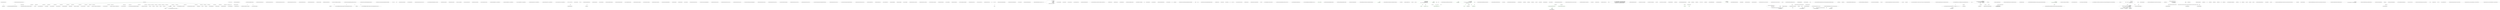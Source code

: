 digraph  {
n172 [label="Nancy.IO.RequestStream", span=""];
n0 [cluster="Nancy.IO.RequestStream.RequestStream(long, long, bool)", label="Entry Nancy.IO.RequestStream.RequestStream(long, long, bool)", span="28-28"];
n1 [cluster="Nancy.IO.RequestStream.RequestStream(long, long, bool)", label="Exit Nancy.IO.RequestStream.RequestStream(long, long, bool)", span="28-28"];
n2 [cluster="Nancy.IO.RequestStream.RequestStream(System.IO.Stream, long, bool)", label="Entry Nancy.IO.RequestStream.RequestStream(System.IO.Stream, long, bool)", span="39-39"];
n3 [cluster="Nancy.IO.RequestStream.RequestStream(System.IO.Stream, long, bool)", label="Exit Nancy.IO.RequestStream.RequestStream(System.IO.Stream, long, bool)", span="39-39"];
n4 [cluster="Nancy.IO.RequestStream.RequestStream(long, bool)", label="Entry Nancy.IO.RequestStream.RequestStream(long, bool)", span="49-49"];
n5 [cluster="Nancy.IO.RequestStream.RequestStream(long, bool)", label="Exit Nancy.IO.RequestStream.RequestStream(long, bool)", span="49-49"];
n6 [cluster="Nancy.IO.RequestStream.RequestStream(System.IO.Stream, long, long, bool)", label="Entry Nancy.IO.RequestStream.RequestStream(System.IO.Stream, long, long, bool)", span="61-61"];
n7 [cluster="Nancy.IO.RequestStream.RequestStream(System.IO.Stream, long, long, bool)", label="this.thresholdLength = thresholdLength", span="63-63"];
n8 [cluster="Nancy.IO.RequestStream.RequestStream(System.IO.Stream, long, long, bool)", label="this.disableStreamSwitching = disableStreamSwitching", span="64-64"];
n9 [cluster="Nancy.IO.RequestStream.RequestStream(System.IO.Stream, long, long, bool)", label="this.stream = stream ?? this.CreateDefaultMemoryStream(expectedLength)", span="65-65"];
n10 [cluster="Nancy.IO.RequestStream.RequestStream(System.IO.Stream, long, long, bool)", label="ThrowExceptionIfCtorParametersWereInvalid(this.stream, expectedLength, this.thresholdLength)", span="67-67"];
n11 [cluster="Nancy.IO.RequestStream.RequestStream(System.IO.Stream, long, long, bool)", label="!this.MoveStreamOutOfMemoryIfExpectedLengthExceedSwitchLength(expectedLength)", span="69-69"];
n20 [cluster="Nancy.IO.RequestStream.CreateDefaultMemoryStream(long)", label="Entry Nancy.IO.RequestStream.CreateDefaultMemoryStream(long)", span="380-380"];
n21 [cluster="Nancy.IO.RequestStream.ThrowExceptionIfCtorParametersWereInvalid(System.IO.Stream, long, long)", label="Entry Nancy.IO.RequestStream.ThrowExceptionIfCtorParametersWereInvalid(System.IO.Stream, long, long)", span="473-473"];
n12 [cluster="Nancy.IO.RequestStream.RequestStream(System.IO.Stream, long, long, bool)", label="this.MoveStreamOutOfMemoryIfContentsLengthExceedThresholdAndSwitchingIsEnabled()", span="71-71"];
n13 [cluster="Nancy.IO.RequestStream.RequestStream(System.IO.Stream, long, long, bool)", label="!this.stream.CanSeek", span="74-74"];
n22 [cluster="Nancy.IO.RequestStream.MoveStreamOutOfMemoryIfExpectedLengthExceedSwitchLength(long)", label="Entry Nancy.IO.RequestStream.MoveStreamOutOfMemoryIfExpectedLengthExceedSwitchLength(long)", span="429-429"];
n23 [cluster="Nancy.IO.RequestStream.MoveStreamOutOfMemoryIfContentsLengthExceedThresholdAndSwitchingIsEnabled()", label="Entry Nancy.IO.RequestStream.MoveStreamOutOfMemoryIfContentsLengthExceedThresholdAndSwitchingIsEnabled()", span="410-410"];
n14 [cluster="Nancy.IO.RequestStream.RequestStream(System.IO.Stream, long, long, bool)", label="var task =\r\n                    MoveToWritableStream()", span="76-77"];
n18 [cluster="Nancy.IO.RequestStream.RequestStream(System.IO.Stream, long, long, bool)", label="this.stream.Position = 0", span="87-87"];
n15 [cluster="Nancy.IO.RequestStream.RequestStream(System.IO.Stream, long, long, bool)", label="task.Wait()", span="79-79"];
n24 [cluster="Nancy.IO.RequestStream.MoveToWritableStream()", label="Entry Nancy.IO.RequestStream.MoveToWritableStream()", span="95-95"];
n16 [cluster="Nancy.IO.RequestStream.RequestStream(System.IO.Stream, long, long, bool)", label="task.IsFaulted", span="81-81"];
n17 [cluster="Nancy.IO.RequestStream.RequestStream(System.IO.Stream, long, long, bool)", label="throw new InvalidOperationException(''Unable to copy stream'', task.Exception);", span="83-83"];
n25 [cluster="System.Threading.Tasks.Task.Wait()", label="Entry System.Threading.Tasks.Task.Wait()", span="0-0"];
n19 [cluster="Nancy.IO.RequestStream.RequestStream(System.IO.Stream, long, long, bool)", label="Exit Nancy.IO.RequestStream.RequestStream(System.IO.Stream, long, long, bool)", span="61-61"];
n26 [cluster="System.InvalidOperationException.InvalidOperationException(string, System.Exception)", label="Entry System.InvalidOperationException.InvalidOperationException(string, System.Exception)", span="0-0"];
n27 [cluster="Nancy.IO.RequestStream.~RequestStream()", label="Entry Nancy.IO.RequestStream.~RequestStream()", span="90-90"];
n28 [cluster="Nancy.IO.RequestStream.~RequestStream()", label="this.Dispose(false)", span="92-92"];
n29 [cluster="Nancy.IO.RequestStream.~RequestStream()", label="Exit Nancy.IO.RequestStream.~RequestStream()", span="90-90"];
n30 [cluster="Nancy.IO.RequestStream.Dispose(bool)", label="Entry Nancy.IO.RequestStream.Dispose(bool)", span="207-207"];
n31 [cluster="Nancy.IO.RequestStream.MoveToWritableStream()", label="var sourceStream = this.stream", span="97-97"];
n32 [cluster="Nancy.IO.RequestStream.MoveToWritableStream()", label="this.stream = new MemoryStream(BufferSize)", span="98-98"];
n33 [cluster="Nancy.IO.RequestStream.MoveToWritableStream()", label="return sourceStream.CopyToAsync(this);", span="100-100"];
n35 [cluster="System.IO.MemoryStream.MemoryStream(int)", label="Entry System.IO.MemoryStream.MemoryStream(int)", span="0-0"];
n34 [cluster="Nancy.IO.RequestStream.MoveToWritableStream()", label="Exit Nancy.IO.RequestStream.MoveToWritableStream()", span="95-95"];
n36 [cluster="System.IO.Stream.CopyToAsync(System.IO.Stream)", label="Entry System.IO.Stream.CopyToAsync(System.IO.Stream)", span="0-0"];
n37 [cluster="Nancy.IO.RequestStream.BeginRead(byte[], int, int, System.AsyncCallback, object)", label="Entry Nancy.IO.RequestStream.BeginRead(byte[], int, int, System.AsyncCallback, object)", span="187-187"];
n38 [cluster="Nancy.IO.RequestStream.BeginRead(byte[], int, int, System.AsyncCallback, object)", label="return this.stream.BeginRead(buffer, offset, count, callback, state);", span="189-189"];
n39 [cluster="Nancy.IO.RequestStream.BeginRead(byte[], int, int, System.AsyncCallback, object)", label="Exit Nancy.IO.RequestStream.BeginRead(byte[], int, int, System.AsyncCallback, object)", span="187-187"];
n40 [cluster="System.IO.Stream.BeginRead(byte[], int, int, System.AsyncCallback, object)", label="Entry System.IO.Stream.BeginRead(byte[], int, int, System.AsyncCallback, object)", span="0-0"];
n41 [cluster="Nancy.IO.RequestStream.BeginWrite(byte[], int, int, System.AsyncCallback, object)", label="Entry Nancy.IO.RequestStream.BeginWrite(byte[], int, int, System.AsyncCallback, object)", span="201-201"];
n42 [cluster="Nancy.IO.RequestStream.BeginWrite(byte[], int, int, System.AsyncCallback, object)", label="return this.stream.BeginWrite(buffer, offset, count, callback, state);", span="203-203"];
n43 [cluster="Nancy.IO.RequestStream.BeginWrite(byte[], int, int, System.AsyncCallback, object)", label="Exit Nancy.IO.RequestStream.BeginWrite(byte[], int, int, System.AsyncCallback, object)", span="201-201"];
n44 [cluster="System.IO.Stream.BeginWrite(byte[], int, int, System.AsyncCallback, object)", label="Entry System.IO.Stream.BeginWrite(byte[], int, int, System.AsyncCallback, object)", span="0-0"];
n45 [cluster="Nancy.IO.RequestStream.Dispose(bool)", label="this.isSafeToDisposeStream", span="209-209"];
n51 [cluster="Nancy.IO.RequestStream.Dispose(bool)", label="base.Dispose(disposing)", span="223-223"];
n46 [cluster="Nancy.IO.RequestStream.Dispose(bool)", label="this.stream != null", span="211-211"];
n47 [cluster="Nancy.IO.RequestStream.Dispose(bool)", label="this.stream.Dispose()", span="213-213"];
n48 [cluster="Nancy.IO.RequestStream.Dispose(bool)", label="var fileStream = this.stream as FileStream", span="216-216"];
n53 [cluster="System.IO.Stream.Dispose()", label="Entry System.IO.Stream.Dispose()", span="0-0"];
n49 [cluster="Nancy.IO.RequestStream.Dispose(bool)", label="fileStream != null", span="217-217"];
n50 [cluster="Nancy.IO.RequestStream.Dispose(bool)", label="DeleteTemporaryFile(fileStream.Name)", span="219-219"];
n54 [cluster="Nancy.IO.RequestStream.DeleteTemporaryFile(string)", label="Entry Nancy.IO.RequestStream.DeleteTemporaryFile(string)", span="394-394"];
n52 [cluster="Nancy.IO.RequestStream.Dispose(bool)", label="Exit Nancy.IO.RequestStream.Dispose(bool)", span="207-207"];
n55 [cluster="System.IO.Stream.Dispose(bool)", label="Entry System.IO.Stream.Dispose(bool)", span="0-0"];
n56 [cluster="Nancy.IO.RequestStream.EndRead(System.IAsyncResult)", label="Entry Nancy.IO.RequestStream.EndRead(System.IAsyncResult)", span="233-233"];
n57 [cluster="Nancy.IO.RequestStream.EndRead(System.IAsyncResult)", label="return this.stream.EndRead(asyncResult);", span="235-235"];
n58 [cluster="Nancy.IO.RequestStream.EndRead(System.IAsyncResult)", label="Exit Nancy.IO.RequestStream.EndRead(System.IAsyncResult)", span="233-233"];
n59 [cluster="System.IO.Stream.EndRead(System.IAsyncResult)", label="Entry System.IO.Stream.EndRead(System.IAsyncResult)", span="0-0"];
n60 [cluster="Nancy.IO.RequestStream.EndWrite(System.IAsyncResult)", label="Entry Nancy.IO.RequestStream.EndWrite(System.IAsyncResult)", span="242-242"];
n61 [cluster="Nancy.IO.RequestStream.EndWrite(System.IAsyncResult)", label="this.stream.EndWrite(asyncResult)", span="244-244"];
n62 [cluster="Nancy.IO.RequestStream.EndWrite(System.IAsyncResult)", label="this.ShiftStreamToFileStreamIfNecessary()", span="246-246"];
n64 [cluster="System.IO.Stream.EndWrite(System.IAsyncResult)", label="Entry System.IO.Stream.EndWrite(System.IAsyncResult)", span="0-0"];
n63 [cluster="Nancy.IO.RequestStream.EndWrite(System.IAsyncResult)", label="Exit Nancy.IO.RequestStream.EndWrite(System.IAsyncResult)", span="242-242"];
n65 [cluster="Nancy.IO.RequestStream.ShiftStreamToFileStreamIfNecessary()", label="Entry Nancy.IO.RequestStream.ShiftStreamToFileStreamIfNecessary()", span="339-339"];
n66 [cluster="Nancy.IO.RequestStream.Flush()", label="Entry Nancy.IO.RequestStream.Flush()", span="253-253"];
n67 [cluster="Nancy.IO.RequestStream.Flush()", label="this.stream.Flush()", span="255-255"];
n68 [cluster="Nancy.IO.RequestStream.Flush()", label="Exit Nancy.IO.RequestStream.Flush()", span="253-253"];
n69 [cluster="System.IO.Stream.Flush()", label="Entry System.IO.Stream.Flush()", span="0-0"];
n70 [cluster="Nancy.IO.RequestStream.FromStream(System.IO.Stream)", label="Entry Nancy.IO.RequestStream.FromStream(System.IO.Stream)", span="258-258"];
n71 [cluster="Nancy.IO.RequestStream.FromStream(System.IO.Stream)", label="return FromStream(stream, 0, DEFAULT_SWITCHOVER_THRESHOLD, false);", span="260-260"];
n72 [cluster="Nancy.IO.RequestStream.FromStream(System.IO.Stream)", label="Exit Nancy.IO.RequestStream.FromStream(System.IO.Stream)", span="258-258"];
n73 [cluster="Nancy.IO.RequestStream.FromStream(System.IO.Stream, long, long, bool)", label="Entry Nancy.IO.RequestStream.FromStream(System.IO.Stream, long, long, bool)", span="278-278"];
n74 [cluster="Nancy.IO.RequestStream.FromStream(System.IO.Stream, long)", label="Entry Nancy.IO.RequestStream.FromStream(System.IO.Stream, long)", span="263-263"];
n75 [cluster="Nancy.IO.RequestStream.FromStream(System.IO.Stream, long)", label="return FromStream(stream, expectedLength, DEFAULT_SWITCHOVER_THRESHOLD, false);", span="265-265"];
n76 [cluster="Nancy.IO.RequestStream.FromStream(System.IO.Stream, long)", label="Exit Nancy.IO.RequestStream.FromStream(System.IO.Stream, long)", span="263-263"];
n77 [cluster="Nancy.IO.RequestStream.FromStream(System.IO.Stream, long, long)", label="Entry Nancy.IO.RequestStream.FromStream(System.IO.Stream, long, long)", span="268-268"];
n78 [cluster="Nancy.IO.RequestStream.FromStream(System.IO.Stream, long, long)", label="return FromStream(stream, expectedLength, thresholdLength, false);", span="270-270"];
n79 [cluster="Nancy.IO.RequestStream.FromStream(System.IO.Stream, long, long)", label="Exit Nancy.IO.RequestStream.FromStream(System.IO.Stream, long, long)", span="268-268"];
n80 [cluster="Nancy.IO.RequestStream.FromStream(System.IO.Stream, long, bool)", label="Entry Nancy.IO.RequestStream.FromStream(System.IO.Stream, long, bool)", span="273-273"];
n81 [cluster="Nancy.IO.RequestStream.FromStream(System.IO.Stream, long, bool)", label="return FromStream(stream, expectedLength, DEFAULT_SWITCHOVER_THRESHOLD, disableStreamSwitching);", span="275-275"];
n82 [cluster="Nancy.IO.RequestStream.FromStream(System.IO.Stream, long, bool)", label="Exit Nancy.IO.RequestStream.FromStream(System.IO.Stream, long, bool)", span="273-273"];
n83 [cluster="Nancy.IO.RequestStream.FromStream(System.IO.Stream, long, long, bool)", label="return new RequestStream(stream, expectedLength, thresholdLength, disableStreamSwitching);", span="280-280"];
n84 [cluster="Nancy.IO.RequestStream.FromStream(System.IO.Stream, long, long, bool)", label="Exit Nancy.IO.RequestStream.FromStream(System.IO.Stream, long, long, bool)", span="278-278"];
n85 [cluster="Nancy.IO.RequestStream.Read(byte[], int, int)", label="Entry Nancy.IO.RequestStream.Read(byte[], int, int)", span="290-290"];
n86 [cluster="Nancy.IO.RequestStream.Read(byte[], int, int)", label="return this.stream.Read(buffer, offset, count);", span="292-292"];
n87 [cluster="Nancy.IO.RequestStream.Read(byte[], int, int)", label="Exit Nancy.IO.RequestStream.Read(byte[], int, int)", span="290-290"];
n88 [cluster="System.IO.Stream.Read(byte[], int, int)", label="Entry System.IO.Stream.Read(byte[], int, int)", span="0-0"];
n89 [cluster="Nancy.IO.RequestStream.ReadByte()", label="Entry Nancy.IO.RequestStream.ReadByte()", span="299-299"];
n90 [cluster="Nancy.IO.RequestStream.ReadByte()", label="return this.stream.ReadByte();", span="301-301"];
n91 [cluster="Nancy.IO.RequestStream.ReadByte()", label="Exit Nancy.IO.RequestStream.ReadByte()", span="299-299"];
n92 [cluster="System.IO.Stream.ReadByte()", label="Entry System.IO.Stream.ReadByte()", span="0-0"];
n93 [cluster="Nancy.IO.RequestStream.Seek(long, System.IO.SeekOrigin)", label="Entry Nancy.IO.RequestStream.Seek(long, System.IO.SeekOrigin)", span="310-310"];
n94 [cluster="Nancy.IO.RequestStream.Seek(long, System.IO.SeekOrigin)", label="return this.stream.Seek(offset, origin);", span="312-312"];
n95 [cluster="Nancy.IO.RequestStream.Seek(long, System.IO.SeekOrigin)", label="Exit Nancy.IO.RequestStream.Seek(long, System.IO.SeekOrigin)", span="310-310"];
n96 [cluster="System.IO.Stream.Seek(long, System.IO.SeekOrigin)", label="Entry System.IO.Stream.Seek(long, System.IO.SeekOrigin)", span="0-0"];
n97 [cluster="Nancy.IO.RequestStream.SetLength(long)", label="Entry Nancy.IO.RequestStream.SetLength(long)", span="321-321"];
n98 [cluster="Nancy.IO.RequestStream.SetLength(long)", label="throw new NotSupportedException();", span="323-323"];
n99 [cluster="Nancy.IO.RequestStream.SetLength(long)", label="Exit Nancy.IO.RequestStream.SetLength(long)", span="321-321"];
n100 [cluster="System.NotSupportedException.NotSupportedException()", label="Entry System.NotSupportedException.NotSupportedException()", span="0-0"];
n101 [cluster="Nancy.IO.RequestStream.Write(byte[], int, int)", label="Entry Nancy.IO.RequestStream.Write(byte[], int, int)", span="332-332"];
n102 [cluster="Nancy.IO.RequestStream.Write(byte[], int, int)", label="this.stream.Write(buffer, offset, count)", span="334-334"];
n103 [cluster="Nancy.IO.RequestStream.Write(byte[], int, int)", label="this.ShiftStreamToFileStreamIfNecessary()", span="336-336"];
n105 [cluster="System.IO.Stream.Write(byte[], int, int)", label="Entry System.IO.Stream.Write(byte[], int, int)", span="0-0"];
n104 [cluster="Nancy.IO.RequestStream.Write(byte[], int, int)", label="Exit Nancy.IO.RequestStream.Write(byte[], int, int)", span="332-332"];
n106 [cluster="Nancy.IO.RequestStream.ShiftStreamToFileStreamIfNecessary()", label="this.disableStreamSwitching", span="341-341"];
n107 [cluster="Nancy.IO.RequestStream.ShiftStreamToFileStreamIfNecessary()", label="return;", span="343-343"];
n108 [cluster="Nancy.IO.RequestStream.ShiftStreamToFileStreamIfNecessary()", label="this.stream.Length >= this.thresholdLength", span="346-346"];
n109 [cluster="Nancy.IO.RequestStream.ShiftStreamToFileStreamIfNecessary()", label="var old = this.stream", span="351-351"];
n112 [cluster="Nancy.IO.RequestStream.ShiftStreamToFileStreamIfNecessary()", label="Exit Nancy.IO.RequestStream.ShiftStreamToFileStreamIfNecessary()", span="339-339"];
n110 [cluster="Nancy.IO.RequestStream.ShiftStreamToFileStreamIfNecessary()", label="this.MoveStreamContentsToFileStream()", span="352-352"];
n111 [cluster="Nancy.IO.RequestStream.ShiftStreamToFileStreamIfNecessary()", label="old.Close()", span="356-356"];
n113 [cluster="Nancy.IO.RequestStream.MoveStreamContentsToFileStream()", label="Entry Nancy.IO.RequestStream.MoveStreamContentsToFileStream()", span="439-439"];
n114 [cluster="System.IO.Stream.Close()", label="Entry System.IO.Stream.Close()", span="0-0"];
n115 [cluster="Nancy.IO.RequestStream.CreateTemporaryFileStream()", label="Entry Nancy.IO.RequestStream.CreateTemporaryFileStream()", span="361-361"];
n116 [cluster="Nancy.IO.RequestStream.CreateTemporaryFileStream()", label="var filePath = Path.Combine(Path.GetTempPath(), Guid.NewGuid().ToString(''N'') + ''.tmp'')", span="369-369"];
n117 [cluster="Nancy.IO.RequestStream.CreateTemporaryFileStream()", label="return new FileStream(\r\n                filePath,\r\n                FileMode.Create,\r\n                FileAccess.ReadWrite,\r\n                FileShare.None,\r\n                8192,\r\n                StaticConfiguration.AllowFileStreamUploadAsync);", span="371-377"];
n119 [cluster="System.IO.Path.GetTempPath()", label="Entry System.IO.Path.GetTempPath()", span="0-0"];
n120 [cluster="System.Guid.NewGuid()", label="Entry System.Guid.NewGuid()", span="0-0"];
n121 [cluster="System.Guid.ToString(string)", label="Entry System.Guid.ToString(string)", span="0-0"];
n122 [cluster="System.IO.Path.Combine(string, string)", label="Entry System.IO.Path.Combine(string, string)", span="0-0"];
n118 [cluster="Nancy.IO.RequestStream.CreateTemporaryFileStream()", label="Exit Nancy.IO.RequestStream.CreateTemporaryFileStream()", span="361-361"];
n123 [cluster="System.IO.FileStream.FileStream(string, System.IO.FileMode, System.IO.FileAccess, System.IO.FileShare, int, bool)", label="Entry System.IO.FileStream.FileStream(string, System.IO.FileMode, System.IO.FileAccess, System.IO.FileShare, int, bool)", span="0-0"];
n124 [cluster="Nancy.IO.RequestStream.CreateDefaultMemoryStream(long)", label="this.isSafeToDisposeStream = true", span="382-382"];
n125 [cluster="Nancy.IO.RequestStream.CreateDefaultMemoryStream(long)", label="this.disableStreamSwitching || expectedLength < this.thresholdLength", span="384-384"];
n126 [cluster="Nancy.IO.RequestStream.CreateDefaultMemoryStream(long)", label="return new MemoryStream((int)expectedLength);", span="386-386"];
n127 [cluster="Nancy.IO.RequestStream.CreateDefaultMemoryStream(long)", label="this.disableStreamSwitching = true", span="389-389"];
n128 [cluster="Nancy.IO.RequestStream.CreateDefaultMemoryStream(long)", label="return CreateTemporaryFileStream();", span="391-391"];
n129 [cluster="Nancy.IO.RequestStream.CreateDefaultMemoryStream(long)", label="Exit Nancy.IO.RequestStream.CreateDefaultMemoryStream(long)", span="380-380"];
n130 [cluster="Nancy.IO.RequestStream.DeleteTemporaryFile(string)", label="string.IsNullOrEmpty(fileName) || !File.Exists(fileName)", span="396-396"];
n132 [cluster="Nancy.IO.RequestStream.DeleteTemporaryFile(string)", label="File.Delete(fileName)", span="403-403"];
n131 [cluster="Nancy.IO.RequestStream.DeleteTemporaryFile(string)", label="return;", span="398-398"];
n134 [cluster="string.IsNullOrEmpty(string)", label="Entry string.IsNullOrEmpty(string)", span="0-0"];
n135 [cluster="System.IO.File.Exists(string)", label="Entry System.IO.File.Exists(string)", span="0-0"];
n133 [cluster="Nancy.IO.RequestStream.DeleteTemporaryFile(string)", label="Exit Nancy.IO.RequestStream.DeleteTemporaryFile(string)", span="394-394"];
n136 [cluster="System.IO.File.Delete(string)", label="Entry System.IO.File.Delete(string)", span="0-0"];
n137 [cluster="Nancy.IO.RequestStream.MoveStreamOutOfMemoryIfContentsLengthExceedThresholdAndSwitchingIsEnabled()", label="!this.stream.CanSeek", span="412-412"];
n138 [cluster="Nancy.IO.RequestStream.MoveStreamOutOfMemoryIfContentsLengthExceedThresholdAndSwitchingIsEnabled()", label="return;", span="414-414"];
n139 [cluster="Nancy.IO.RequestStream.MoveStreamOutOfMemoryIfContentsLengthExceedThresholdAndSwitchingIsEnabled()", label="(this.stream.Length > this.thresholdLength) && !this.disableStreamSwitching", span="419-419"];
n140 [cluster="Nancy.IO.RequestStream.MoveStreamOutOfMemoryIfContentsLengthExceedThresholdAndSwitchingIsEnabled()", label="this.MoveStreamContentsToFileStream()", span="421-421"];
n141 [cluster="Nancy.IO.RequestStream.MoveStreamOutOfMemoryIfContentsLengthExceedThresholdAndSwitchingIsEnabled()", label=NotSupportedException, span="424-424"];
n142 [cluster="Nancy.IO.RequestStream.MoveStreamOutOfMemoryIfContentsLengthExceedThresholdAndSwitchingIsEnabled()", label="Exit Nancy.IO.RequestStream.MoveStreamOutOfMemoryIfContentsLengthExceedThresholdAndSwitchingIsEnabled()", span="410-410"];
n143 [cluster="Nancy.IO.RequestStream.MoveStreamOutOfMemoryIfExpectedLengthExceedSwitchLength(long)", label="(expectedLength >= this.thresholdLength) && !this.disableStreamSwitching", span="431-431"];
n144 [cluster="Nancy.IO.RequestStream.MoveStreamOutOfMemoryIfExpectedLengthExceedSwitchLength(long)", label="this.MoveStreamContentsToFileStream()", span="433-433"];
n146 [cluster="Nancy.IO.RequestStream.MoveStreamOutOfMemoryIfExpectedLengthExceedSwitchLength(long)", label="return false;", span="436-436"];
n145 [cluster="Nancy.IO.RequestStream.MoveStreamOutOfMemoryIfExpectedLengthExceedSwitchLength(long)", label="return true;", span="434-434"];
n147 [cluster="Nancy.IO.RequestStream.MoveStreamOutOfMemoryIfExpectedLengthExceedSwitchLength(long)", label="Exit Nancy.IO.RequestStream.MoveStreamOutOfMemoryIfExpectedLengthExceedSwitchLength(long)", span="429-429"];
n148 [cluster="Nancy.IO.RequestStream.MoveStreamContentsToFileStream()", label="var targetStream = CreateTemporaryFileStream()", span="441-441"];
n149 [cluster="Nancy.IO.RequestStream.MoveStreamContentsToFileStream()", label="this.isSafeToDisposeStream = true", span="442-442"];
n152 [cluster="Nancy.IO.RequestStream.MoveStreamContentsToFileStream()", label="this.stream = targetStream", span="451-451"];
n156 [cluster="Nancy.IO.RequestStream.MoveStreamContentsToFileStream()", label="this.stream.CopyTo(targetStream, 8196)", span="462-462"];
n159 [cluster="Nancy.IO.RequestStream.MoveStreamContentsToFileStream()", label="this.stream = targetStream", span="468-468"];
n150 [cluster="Nancy.IO.RequestStream.MoveStreamContentsToFileStream()", label="this.stream.CanSeek && this.stream.Length == 0", span="444-444"];
n151 [cluster="Nancy.IO.RequestStream.MoveStreamContentsToFileStream()", label="this.stream.Close()", span="449-449"];
n154 [cluster="Nancy.IO.RequestStream.MoveStreamContentsToFileStream()", label="this.stream.CanSeek", span="458-458"];
n153 [cluster="Nancy.IO.RequestStream.MoveStreamContentsToFileStream()", label="return;", span="452-452"];
n155 [cluster="Nancy.IO.RequestStream.MoveStreamContentsToFileStream()", label="this.stream.Position = 0", span="460-460"];
n157 [cluster="Nancy.IO.RequestStream.MoveStreamContentsToFileStream()", label="this.stream.CanSeek", span="463-463"];
n162 [cluster="System.IO.Stream.CopyTo(System.IO.Stream, int)", label="Entry System.IO.Stream.CopyTo(System.IO.Stream, int)", span="0-0"];
n158 [cluster="Nancy.IO.RequestStream.MoveStreamContentsToFileStream()", label="this.stream.Flush()", span="465-465"];
n160 [cluster="Nancy.IO.RequestStream.MoveStreamContentsToFileStream()", label="this.disableStreamSwitching = true", span="470-470"];
n161 [cluster="Nancy.IO.RequestStream.MoveStreamContentsToFileStream()", label="Exit Nancy.IO.RequestStream.MoveStreamContentsToFileStream()", span="439-439"];
n163 [cluster="Nancy.IO.RequestStream.ThrowExceptionIfCtorParametersWereInvalid(System.IO.Stream, long, long)", label="!stream.CanRead", span="475-475"];
n165 [cluster="Nancy.IO.RequestStream.ThrowExceptionIfCtorParametersWereInvalid(System.IO.Stream, long, long)", label="expectedLength < 0", span="480-480"];
n166 [cluster="Nancy.IO.RequestStream.ThrowExceptionIfCtorParametersWereInvalid(System.IO.Stream, long, long)", label="throw new ArgumentOutOfRangeException(''expectedLength'', expectedLength, ''The value of the expectedLength parameter cannot be less than zero.'');", span="482-482"];
n167 [cluster="Nancy.IO.RequestStream.ThrowExceptionIfCtorParametersWereInvalid(System.IO.Stream, long, long)", label="thresholdLength < 0", span="485-485"];
n168 [cluster="Nancy.IO.RequestStream.ThrowExceptionIfCtorParametersWereInvalid(System.IO.Stream, long, long)", label="throw new ArgumentOutOfRangeException(''thresholdLength'', thresholdLength, ''The value of the threshHoldLength parameter cannot be less than zero.'');", span="487-487"];
n164 [cluster="Nancy.IO.RequestStream.ThrowExceptionIfCtorParametersWereInvalid(System.IO.Stream, long, long)", label="throw new InvalidOperationException(''The stream must support reading.'');", span="477-477"];
n169 [cluster="Nancy.IO.RequestStream.ThrowExceptionIfCtorParametersWereInvalid(System.IO.Stream, long, long)", label="Exit Nancy.IO.RequestStream.ThrowExceptionIfCtorParametersWereInvalid(System.IO.Stream, long, long)", span="473-473"];
n170 [cluster="System.InvalidOperationException.InvalidOperationException(string)", label="Entry System.InvalidOperationException.InvalidOperationException(string)", span="0-0"];
n171 [cluster="System.ArgumentOutOfRangeException.ArgumentOutOfRangeException(string, object, string)", label="Entry System.ArgumentOutOfRangeException.ArgumentOutOfRangeException(string, object, string)", span="0-0"];
d1 [cluster="Nancy.Validation.FluentValidation.EqualAdapter.CanHandle(IPropertyValidator)", color=green, community=0, label="return validator is EqualValidator;", prediction=0, span="19-19"];
d0 [cluster="Nancy.Validation.FluentValidation.EqualAdapter.CanHandle(IPropertyValidator)", label="Entry Nancy.Validation.FluentValidation.EqualAdapter.CanHandle(IPropertyValidator)", span="17-17"];
d2 [cluster="Nancy.Validation.FluentValidation.EqualAdapter.CanHandle(IPropertyValidator)", label="Exit Nancy.Validation.FluentValidation.EqualAdapter.CanHandle(IPropertyValidator)", span="17-17"];
m0_4 [cluster="Nancy.Routing.Route.Invoke(Nancy.DynamicDictionary)", file="DefaultRouteInvoker.cs", label="Entry Nancy.Routing.Route.Invoke(Nancy.DynamicDictionary)", span="54-54"];
m0_0 [cluster="Nancy.Routing.DefaultRouteInvoker.Invoke(Nancy.Routing.Route, Nancy.DynamicDictionary, Nancy.NancyContext)", file="DefaultRouteInvoker.cs", label="Entry Nancy.Routing.DefaultRouteInvoker.Invoke(Nancy.Routing.Route, Nancy.DynamicDictionary, Nancy.NancyContext)", span="14-14"];
m0_1 [cluster="Nancy.Routing.DefaultRouteInvoker.Invoke(Nancy.Routing.Route, Nancy.DynamicDictionary, Nancy.NancyContext)", color=green, community=0, file="DefaultRouteInvoker.cs", label="var result =\r\n                route.Invoke(parameters)", prediction=1, span="16-17"];
m0_3 [cluster="Nancy.Routing.DefaultRouteInvoker.Invoke(Nancy.Routing.Route, Nancy.DynamicDictionary, Nancy.NancyContext)", file="DefaultRouteInvoker.cs", label="Exit Nancy.Routing.DefaultRouteInvoker.Invoke(Nancy.Routing.Route, Nancy.DynamicDictionary, Nancy.NancyContext)", span="14-14"];
m0_26 [cluster="Unk.CanSerialize", file="DefaultRouteInvoker.cs", label="Entry Unk.CanSerialize", span=""];
m0_22 [cluster="Nancy.Response.WithHeader(string, string)", file="DefaultRouteInvoker.cs", label="Entry Nancy.Response.WithHeader(string, string)", span="46-46"];
m0_19 [cluster="Unk.Create", file="DefaultRouteInvoker.cs", label="Entry Unk.Create", span=""];
m0_21 [cluster="Unk.Count", file="DefaultRouteInvoker.cs", label="Entry Unk.Count", span=""];
m0_7 [cluster="Nancy.Routing.DefaultRouteInvoker.GetNegotiatedResponse(dynamic, Nancy.NancyContext)", file="DefaultRouteInvoker.cs", label="Entry Nancy.Routing.DefaultRouteInvoker.GetNegotiatedResponse(dynamic, Nancy.NancyContext)", span="30-30"];
m0_10 [cluster="Nancy.Routing.DefaultRouteInvoker.GetNegotiatedResponse(dynamic, Nancy.NancyContext)", color=green, community=0, file="DefaultRouteInvoker.cs", label="var headers =\r\n                context.Request.Headers", prediction=2, span="32-33"];
m0_11 [cluster="Nancy.Routing.DefaultRouteInvoker.GetNegotiatedResponse(dynamic, Nancy.NancyContext)", color=green, community=0, file="DefaultRouteInvoker.cs", label="var valid =\r\n                from accept in headers.Accept\r\n                let s = this.serializers.FirstOrDefault(s => s.CanSerialize(accept.Item1))\r\n                where s != null\r\n                select Tuple.Create(accept.Item1, s)", prediction=3, span="35-39"];
m0_13 [cluster="Nancy.Routing.DefaultRouteInvoker.GetNegotiatedResponse(dynamic, Nancy.NancyContext)", color=green, community=0, file="DefaultRouteInvoker.cs", label="var response = new Response {\r\n                ContentType = serializer.Item1,\r\n                StatusCode = HttpStatusCode.OK,\r\n                Contents = s => serializer.Item2.Serialize(serializer.Item1, result, s)\r\n            }", prediction=4, span="44-48"];
m0_12 [cluster="Nancy.Routing.DefaultRouteInvoker.GetNegotiatedResponse(dynamic, Nancy.NancyContext)", color=green, community=0, file="DefaultRouteInvoker.cs", label="var serializer =\r\n                valid.FirstOrDefault()", prediction=4, span="41-42"];
m0_14 [cluster="Nancy.Routing.DefaultRouteInvoker.GetNegotiatedResponse(dynamic, Nancy.NancyContext)", color=green, community=0, file="DefaultRouteInvoker.cs", label="valid.Count() > 0", prediction=3, span="50-50"];
m0_15 [cluster="Nancy.Routing.DefaultRouteInvoker.GetNegotiatedResponse(dynamic, Nancy.NancyContext)", color=green, community=0, file="DefaultRouteInvoker.cs", label="response.WithHeader(''Vary'', ''Accept'')", prediction=4, span="52-52"];
m0_16 [cluster="Nancy.Routing.DefaultRouteInvoker.GetNegotiatedResponse(dynamic, Nancy.NancyContext)", color=green, community=0, file="DefaultRouteInvoker.cs", label="return response;", prediction=4, span="55-55"];
m0_17 [cluster="Nancy.Routing.DefaultRouteInvoker.GetNegotiatedResponse(dynamic, Nancy.NancyContext)", file="DefaultRouteInvoker.cs", label="Exit Nancy.Routing.DefaultRouteInvoker.GetNegotiatedResponse(dynamic, Nancy.NancyContext)", span="30-30"];
m0_6 [cluster="Nancy.Routing.DefaultRouteInvoker.CastResultToResponse(dynamic)", file="DefaultRouteInvoker.cs", label="Entry Nancy.Routing.DefaultRouteInvoker.CastResultToResponse(dynamic)", span="25-25"];
m0_8 [cluster="Nancy.Routing.DefaultRouteInvoker.CastResultToResponse(dynamic)", file="DefaultRouteInvoker.cs", label="return result as Response;", span="27-27"];
m0_9 [cluster="Nancy.Routing.DefaultRouteInvoker.CastResultToResponse(dynamic)", file="DefaultRouteInvoker.cs", label="Exit Nancy.Routing.DefaultRouteInvoker.CastResultToResponse(dynamic)", span="25-25"];
m0_20 [cluster="Nancy.Response.Response()", file="DefaultRouteInvoker.cs", label="Entry Nancy.Response.Response()", span="20-20"];
m0_23 [cluster="lambda expression", file="DefaultRouteInvoker.cs", label="Entry lambda expression", span="37-37"];
m0_28 [cluster="lambda expression", color=green, community=0, file="DefaultRouteInvoker.cs", label="serializer.Item2.Serialize(serializer.Item1, result, s)", prediction=4, span="47-47"];
m0_27 [cluster="lambda expression", file="DefaultRouteInvoker.cs", label="Entry lambda expression", span="47-47"];
m0_29 [cluster="lambda expression", file="DefaultRouteInvoker.cs", label="Exit lambda expression", span="47-47"];
m0_24 [cluster="lambda expression", color=green, community=0, file="DefaultRouteInvoker.cs", label="s.CanSerialize(accept.Item1)", prediction=3, span="37-37"];
m0_25 [cluster="lambda expression", file="DefaultRouteInvoker.cs", label="Exit lambda expression", span="37-37"];
m0_30 [cluster="Unk.Serialize", file="DefaultRouteInvoker.cs", label="Entry Unk.Serialize", span=""];
m0_18 [cluster="Unk.FirstOrDefault", file="DefaultRouteInvoker.cs", label="Entry Unk.FirstOrDefault", span=""];
m0_33 [file="DefaultRouteInvoker.cs", label=dynamic, span=""];
m0_34 [file="DefaultRouteInvoker.cs", label=serializer, span=""];
m0_31 [file="DefaultRouteInvoker.cs", label="Nancy.Routing.DefaultRouteInvoker", span=""];
m0_32 [file="DefaultRouteInvoker.cs", label=accept, span=""];
m2_16 [cluster="string.Split(params char[])", file="DefaultXmlSerializer.cs", label="Entry string.Split(params char[])", span="0-0"];
m2_6 [cluster="Nancy.Responses.DefaultXmlSerializer.Serialize<TModel>(string, TModel, System.IO.Stream)", file="DefaultXmlSerializer.cs", label="serializer.Serialize(outputStream, model)", span="28-28"];
m2_7 [cluster="Nancy.Responses.DefaultXmlSerializer.Serialize<TModel>(string, TModel, System.IO.Stream)", file="DefaultXmlSerializer.cs", label="Exit Nancy.Responses.DefaultXmlSerializer.Serialize<TModel>(string, TModel, System.IO.Stream)", span="25-25"];
m2_4 [cluster="Nancy.Validation.ModuleExtensions.Validate<T>(Nancy.INancyModule, T)", color=green, community=0, file="DefaultXmlSerializer.cs", label="return result;", prediction=11, span="25-25"];
m2_5 [cluster="Nancy.Validation.ModuleExtensions.Validate<T>(Nancy.INancyModule, T)", file="DefaultXmlSerializer.cs", label="Exit Nancy.Validation.ModuleExtensions.Validate<T>(Nancy.INancyModule, T)", span="14-14"];
m2_0 [cluster="Nancy.Responses.DefaultXmlSerializer.CanSerialize(string)", file="DefaultXmlSerializer.cs", label="Entry Nancy.Responses.DefaultXmlSerializer.CanSerialize(string)", span="13-13"];
m2_2 [cluster="Nancy.Responses.DefaultXmlSerializer.CanSerialize(string)", color=green, community=0, file="DefaultXmlSerializer.cs", label="Exit Nancy.Responses.DefaultXmlSerializer.CanSerialize(string)", prediction=11, span="13-13"];
m2_3 [cluster="Nancy.Responses.DefaultXmlSerializer.IsXmlType(string)", color=green, community=0, file="DefaultXmlSerializer.cs", label="Entry Nancy.Responses.DefaultXmlSerializer.IsXmlType(string)", prediction=11, span="31-31"];
m2_8 [cluster="XmlSerializer.cstr", file="DefaultXmlSerializer.cs", label="Entry XmlSerializer.cstr", span=""];
m2_10 [cluster="Nancy.Responses.DefaultXmlSerializer.IsXmlType(string)", file="DefaultXmlSerializer.cs", label="string.IsNullOrEmpty(contentType)", span="33-33"];
m2_12 [cluster="Nancy.Responses.DefaultXmlSerializer.IsXmlType(string)", file="DefaultXmlSerializer.cs", label="var contentMimeType = contentType.Split(';')[0]", span="38-38"];
m2_11 [cluster="Nancy.Responses.DefaultXmlSerializer.IsXmlType(string)", file="DefaultXmlSerializer.cs", label="return false;", span="35-35"];
m2_13 [cluster="Nancy.Responses.DefaultXmlSerializer.IsXmlType(string)", file="DefaultXmlSerializer.cs", label="return contentMimeType.Equals(''application/xml'', StringComparison.InvariantCultureIgnoreCase) ||\r\n                   contentMimeType.Equals(''text/xml'', StringComparison.InvariantCultureIgnoreCase) ||\r\n                  (contentMimeType.StartsWith(''application/vnd'', StringComparison.InvariantCultureIgnoreCase) &&\r\n                   contentMimeType.EndsWith(''+xml'', StringComparison.InvariantCultureIgnoreCase));", span="40-43"];
m2_14 [cluster="Nancy.Responses.DefaultXmlSerializer.IsXmlType(string)", file="DefaultXmlSerializer.cs", label="Exit Nancy.Responses.DefaultXmlSerializer.IsXmlType(string)", span="31-31"];
m2_19 [cluster="string.EndsWith(string, System.StringComparison)", file="DefaultXmlSerializer.cs", label="Entry string.EndsWith(string, System.StringComparison)", span="0-0"];
m2_17 [cluster="string.Equals(string, System.StringComparison)", file="DefaultXmlSerializer.cs", label="Entry string.Equals(string, System.StringComparison)", span="0-0"];
m2_9 [cluster="Unk.Serialize", file="DefaultXmlSerializer.cs", label="Entry Unk.Serialize", span=""];
m2_18 [cluster="string.StartsWith(string, System.StringComparison)", file="DefaultXmlSerializer.cs", label="Entry string.StartsWith(string, System.StringComparison)", span="0-0"];
m2_20 [file="DefaultXmlSerializer.cs", label="Nancy.Responses.DefaultXmlSerializer", span=""];
m3_8 [cluster="lambda expression", file="FakeRoute.cs", label="Entry lambda expression", span="17-20"];
m3_10 [cluster="lambda expression", color=green, community=0, file="FakeRoute.cs", label="return response;", prediction=14, span="19-19"];
m3_5 [cluster="lambda expression", file="FakeRoute.cs", label="Entry lambda expression", span="15-15"];
m3_6 [cluster="lambda expression", color=green, community=0, file="FakeRoute.cs", label=response, prediction=14, span="15-15"];
m3_7 [cluster="lambda expression", file="FakeRoute.cs", label="Exit lambda expression", span="15-15"];
m3_9 [cluster="lambda expression", file="FakeRoute.cs", label="this.ActionWasInvoked = true", span="18-18"];
m3_11 [cluster="lambda expression", file="FakeRoute.cs", label="Exit lambda expression", span="17-20"];
m3_0 [cluster="Nancy.Tests.Fakes.FakeRoute.FakeRoute()", file="FakeRoute.cs", label="Entry Nancy.Tests.Fakes.FakeRoute.FakeRoute()", span="8-8"];
m3_1 [cluster="Nancy.Tests.Fakes.FakeRoute.FakeRoute()", file="FakeRoute.cs", label="Exit Nancy.Tests.Fakes.FakeRoute.FakeRoute()", span="8-8"];
m3_2 [cluster="Nancy.Tests.Fakes.FakeRoute.FakeRoute(Nancy.Response)", file="FakeRoute.cs", label="Entry Nancy.Tests.Fakes.FakeRoute.FakeRoute(Nancy.Response)", span="14-14"];
m3_3 [cluster="Nancy.Tests.Fakes.FakeRoute.FakeRoute(Nancy.Response)", color=green, community=0, file="FakeRoute.cs", label="this.Action = x => {\r\n                this.ActionWasInvoked = true;\r\n                return response;\r\n            }", prediction=16, span="17-20"];
m3_4 [cluster="Nancy.Tests.Fakes.FakeRoute.FakeRoute(Nancy.Response)", file="FakeRoute.cs", label="Exit Nancy.Tests.Fakes.FakeRoute.FakeRoute(Nancy.Response)", span="14-14"];
m3_12 [file="FakeRoute.cs", label="Nancy.Tests.Fakes.FakeRoute", span=""];
m3_13 [file="FakeRoute.cs", label="Nancy.Response", span=""];
m4_0 [cluster="Nancy.ISerializer.CanSerialize(string)", file="ISerializer.cs", label="Entry Nancy.ISerializer.CanSerialize(string)", span="11-11"];
m4_1 [cluster="Nancy.ISerializer.CanSerialize(string)", file="ISerializer.cs", label="Exit Nancy.ISerializer.CanSerialize(string)", span="11-11"];
m4_2 [cluster="Nancy.ISerializer.Serialize<TModel>(string, TModel, System.IO.Stream)", file="ISerializer.cs", label="Entry Nancy.ISerializer.Serialize<TModel>(string, TModel, System.IO.Stream)", span="20-20"];
m4_3 [cluster="Nancy.ISerializer.Serialize<TModel>(string, TModel, System.IO.Stream)", file="ISerializer.cs", label="Exit Nancy.ISerializer.Serialize<TModel>(string, TModel, System.IO.Stream)", span="20-20"];
m5_58 [cluster="Unk.Any", file="MainModule.cs", label="Entry Unk.Any", span=""];
m5_23 [cluster="Nancy.Testing.Tests.ConfigurableBootstrapperFixture.Should_use_instance_override_when_it_has_been_configured()", file="MainModule.cs", label="var bootstrapper = new ConfigurableBootstrapper(with =>\r\n            {\r\n                with.NancyEngine(fakeEngine);\r\n            })", span="53-56"];
m5_13 [cluster="Nancy.Testing.Tests.ConfigurableBootstrapperFixture.Should_use_type_override_when_it_has_been_configured()", file="MainModule.cs", label="var engine = bootstrapper.GetEngine()", span="41-41"];
m5_28 [cluster="Unk.>", file="MainModule.cs", label="Entry Unk.>", span=""];
m5_14 [cluster="Nancy.Testing.Tests.ConfigurableBootstrapperFixture.Should_use_type_override_when_it_has_been_configured()", file="MainModule.cs", label="engine.ShouldBeOfType<FakeNancyEngine>()", span="44-44"];
m5_15 [cluster="Nancy.Testing.Tests.ConfigurableBootstrapperFixture.Should_use_type_override_when_it_has_been_configured()", file="MainModule.cs", label="Exit Nancy.Testing.Tests.ConfigurableBootstrapperFixture.Should_use_type_override_when_it_has_been_configured()", span="30-30"];
m5_18 [cluster="lambda expression", file="MainModule.cs", label="with.NancyEngine<FakeNancyEngine>()", span="35-35"];
m5_16 [cluster="Nancy.Testing.ConfigurableBootstrapper.ConfigurableBootstrapper(System.Action<Nancy.Testing.ConfigurableBootstrapper.ConfigurableBoostrapperConfigurator>)", file="MainModule.cs", label="Entry Nancy.Testing.ConfigurableBootstrapper.ConfigurableBootstrapper(System.Action<Nancy.Testing.ConfigurableBootstrapper.ConfigurableBoostrapperConfigurator>)", span="38-38"];
m5_17 [cluster="lambda expression", file="MainModule.cs", label="Entry lambda expression", span="33-36"];
m5_19 [cluster="lambda expression", file="MainModule.cs", label="Exit lambda expression", span="33-36"];
m5_10 [cluster="Nancy.Validation.DefaultValidatorLocator.GetValidatorForType(System.Type)", file="MainModule.cs", label="Exit Nancy.Validation.DefaultValidatorLocator.GetValidatorForType(System.Type)", span="32-32"];
m5_12 [cluster="Nancy.Validation.ModelValidationException.ModelValidationException(string)", file="MainModule.cs", label="Entry Nancy.Validation.ModelValidationException.ModelValidationException(string)", span="21-21"];
m5_11 [cluster="System.Collections.Generic.IEnumerable<TSource>.Any<TSource>()", file="MainModule.cs", label="Entry System.Collections.Generic.IEnumerable<TSource>.Any<TSource>()", span="0-0"];
m5_52 [cluster="System.Type.GetMethods(System.Reflection.BindingFlags)", file="MainModule.cs", label="Entry System.Type.GetMethods(System.Reflection.BindingFlags)", span="0-0"];
m5_56 [cluster="Unk.Where", file="MainModule.cs", label="Entry Unk.Where", span=""];
m5_21 [cluster="Nancy.Testing.Tests.ConfigurableBootstrapperFixture.Should_use_instance_override_when_it_has_been_configured()", file="MainModule.cs", label="Entry Nancy.Testing.Tests.ConfigurableBootstrapperFixture.Should_use_instance_override_when_it_has_been_configured()", span="48-48"];
m5_57 [cluster="Unk.ToArray", file="MainModule.cs", label="Entry Unk.ToArray", span=""];
m5_22 [cluster="Nancy.Testing.Tests.ConfigurableBootstrapperFixture.Should_use_instance_override_when_it_has_been_configured()", file="MainModule.cs", label="var fakeEngine = A.Fake<INancyEngine>()", span="51-51"];
m5_6 [cluster="Nancy.Validation.DefaultValidatorLocator.GetValidatorForType(System.Type)", file="MainModule.cs", label="Entry Nancy.Validation.DefaultValidatorLocator.GetValidatorForType(System.Type)", span="32-32"];
m5_60 [cluster="Unk.Aggregate", file="MainModule.cs", label="Entry Unk.Aggregate", span=""];
m5_9 [cluster="Nancy.Validation.DefaultValidatorLocator.GetValidatorForType(System.Type)", file="MainModule.cs", label="return cachedValidators.GetOrAdd(type, CreateValidator);", span="39-39"];
m5_76 [cluster="System.Collections.Generic.IEnumerable<TSource>.SelectMany<TSource, TResult>(System.Func<TSource, System.Collections.Generic.IEnumerable<TResult>>)", file="MainModule.cs", label="Entry System.Collections.Generic.IEnumerable<TSource>.SelectMany<TSource, TResult>(System.Func<TSource, System.Collections.Generic.IEnumerable<TResult>>)", span="0-0"];
m5_45 [cluster="Nancy.Testing.Tests.ConfigurableBootstrapperFixture.Should_provide_configuration_for_all_base_properties()", file="MainModule.cs", label="Entry Nancy.Testing.Tests.ConfigurableBootstrapperFixture.Should_provide_configuration_for_all_base_properties()", span="89-89"];
m5_50 [cluster="Nancy.Testing.Tests.ConfigurableBootstrapperFixture.Should_provide_configuration_for_all_base_properties()", file="MainModule.cs", label="throw new AssertException(string.Format(''Types missing from configurable versions: {0} '', result.Aggregate((t1, t2) => t1 + '', '' + t2)));", span="107-107"];
m5_48 [cluster="Nancy.Testing.Tests.ConfigurableBootstrapperFixture.Should_provide_configuration_for_all_base_properties()", file="MainModule.cs", label="var result = expectedConfigurableMembers.Where(x => !availableMembers.Contains(x, StringComparer.OrdinalIgnoreCase)).ToArray()", span="102-102"];
m5_49 [cluster="Nancy.Testing.Tests.ConfigurableBootstrapperFixture.Should_provide_configuration_for_all_base_properties()", file="MainModule.cs", label="result.Any()", span="105-105"];
m5_46 [cluster="Nancy.Testing.Tests.ConfigurableBootstrapperFixture.Should_provide_configuration_for_all_base_properties()", file="MainModule.cs", label="var availableMembers =\r\n                typeof(ConfigurableBootstrapper.ConfigurableBoostrapperConfigurator)\r\n                .GetMethods(BindingFlags.Public | BindingFlags.Instance)\r\n                .Select(x => x.Name)\r\n                .Distinct()", span="92-96"];
m5_47 [cluster="Nancy.Testing.Tests.ConfigurableBootstrapperFixture.Should_provide_configuration_for_all_base_properties()", file="MainModule.cs", label="var expectedConfigurableMembers =\r\n                this.GetConfigurableBootstrapperMembers()", span="98-99"];
m5_51 [cluster="Nancy.Testing.Tests.ConfigurableBootstrapperFixture.Should_provide_configuration_for_all_base_properties()", file="MainModule.cs", label="Exit Nancy.Testing.Tests.ConfigurableBootstrapperFixture.Should_provide_configuration_for_all_base_properties()", span="89-89"];
m5_4 [cluster="Nancy.Testing.Tests.ConfigurableBootstrapperFixture.Should_use_default_type_when_no_type_or_instance_overrides_have_been_configured()", file="MainModule.cs", label="engine.ShouldBeOfType<NancyEngine>()", span="26-26"];
m5_0 [cluster="Nancy.Validation.DefaultValidatorLocator.DefaultValidatorLocator(System.Collections.Generic.IEnumerable<Nancy.Validation.IModelValidatorFactory>)", file="MainModule.cs", label="Entry Nancy.Validation.DefaultValidatorLocator.DefaultValidatorLocator(System.Collections.Generic.IEnumerable<Nancy.Validation.IModelValidatorFactory>)", span="19-19"];
m5_1 [cluster="Nancy.Validation.DefaultValidatorLocator.DefaultValidatorLocator(System.Collections.Generic.IEnumerable<Nancy.Validation.IModelValidatorFactory>)", color=green, community=0, file="MainModule.cs", label="this.cachedValidators = \r\n                new ConcurrentDictionary<Type, IModelValidator>()", prediction=17, span="21-22"];
m5_2 [cluster="Nancy.Validation.DefaultValidatorLocator.DefaultValidatorLocator(System.Collections.Generic.IEnumerable<Nancy.Validation.IModelValidatorFactory>)", file="MainModule.cs", label="this.factories = factories ?? Enumerable.Empty<IModelValidatorFactory>()", span="24-24"];
m5_3 [cluster="Nancy.Validation.DefaultValidatorLocator.DefaultValidatorLocator(System.Collections.Generic.IEnumerable<Nancy.Validation.IModelValidatorFactory>)", file="MainModule.cs", label="Exit Nancy.Validation.DefaultValidatorLocator.DefaultValidatorLocator(System.Collections.Generic.IEnumerable<Nancy.Validation.IModelValidatorFactory>)", span="19-19"];
m5_5 [cluster="System.Linq.Enumerable.Empty<TResult>()", file="MainModule.cs", label="Entry System.Linq.Enumerable.Empty<TResult>()", span="0-0"];
m5_80 [cluster="System.Type.GetProperties(System.Reflection.BindingFlags)", file="MainModule.cs", label="Entry System.Type.GetProperties(System.Reflection.BindingFlags)", span="0-0"];
m5_8 [cluster="Nancy.Validation.DefaultValidatorLocator.GetValidatorForType(System.Type)", file="MainModule.cs", label="throw new ModelValidationException(''No model validator factory could be located. Please ensure that you have an appropriate validation package installed, such as one of the Nancy.Validation packages.'');", span="36-36"];
m5_7 [cluster="Nancy.Validation.DefaultValidatorLocator.GetValidatorForType(System.Type)", file="MainModule.cs", label="!this.factories.Any()", span="34-34"];
m5_29 [cluster="lambda expression", file="MainModule.cs", label="Entry lambda expression", span="46-46"];
m5_20 [cluster="Unk.Select", file="MainModule.cs", label="Entry Unk.Select", span=""];
m5_84 [cluster="lambda expression", file="MainModule.cs", label="Entry lambda expression", span="125-125"];
m5_26 [cluster="Nancy.Testing.Tests.ConfigurableBootstrapperFixture.Should_use_instance_override_when_it_has_been_configured()", file="MainModule.cs", label="engine.ShouldBeSameAs(fakeEngine)", span="64-64"];
m5_25 [cluster="Nancy.Testing.Tests.ConfigurableBootstrapperFixture.Should_use_instance_override_when_it_has_been_configured()", file="MainModule.cs", label="var engine = bootstrapper.GetEngine()", span="61-61"];
m5_27 [cluster="Nancy.Testing.Tests.ConfigurableBootstrapperFixture.Should_use_instance_override_when_it_has_been_configured()", file="MainModule.cs", label="Exit Nancy.Testing.Tests.ConfigurableBootstrapperFixture.Should_use_instance_override_when_it_has_been_configured()", span="48-48"];
m5_30 [cluster="lambda expression", file="MainModule.cs", label="Entry lambda expression", span="53-56"];
m5_31 [cluster="lambda expression", file="MainModule.cs", label="with.NancyEngine(fakeEngine)", span="55-55"];
m5_69 [cluster="lambda expression", file="MainModule.cs", label="Entry lambda expression", span="107-107"];
m5_42 [cluster="lambda expression", file="MainModule.cs", label="with.NancyEngine<FakeNancyEngine>()", span="75-75"];
m5_43 [cluster="lambda expression", file="MainModule.cs", label="with.NancyEngine(fakeEngine)", span="76-76"];
m5_65 [cluster="lambda expression", file="MainModule.cs", label="Entry lambda expression", span="102-102"];
m5_71 [cluster="lambda expression", file="MainModule.cs", label="Exit lambda expression", span="107-107"];
m5_70 [cluster="lambda expression", file="MainModule.cs", label="t1 + '', '' + t2", span="107-107"];
m5_32 [cluster="lambda expression", file="MainModule.cs", label="Nancy.Validation.DefaultValidatorLocator", span=""];
m5_41 [cluster="lambda expression", file="MainModule.cs", label="Entry lambda expression", span="73-77"];
m5_44 [cluster="lambda expression", file="MainModule.cs", label="Exit lambda expression", span="73-77"];
m5_62 [cluster="lambda expression", file="MainModule.cs", label="Entry lambda expression", span="95-95"];
m5_66 [cluster="lambda expression", file="MainModule.cs", label="!availableMembers.Contains(x, StringComparer.OrdinalIgnoreCase)", span="102-102"];
m5_67 [cluster="lambda expression", file="MainModule.cs", label="Exit lambda expression", span="102-102"];
m5_64 [cluster="lambda expression", file="MainModule.cs", label="Exit lambda expression", span="95-95"];
m5_63 [cluster="lambda expression", file="MainModule.cs", label="x.Name", span="95-95"];
m5_77 [cluster="lambda expression", file="MainModule.cs", label="Entry lambda expression", span="123-123"];
m5_81 [cluster="lambda expression", file="MainModule.cs", label="Entry lambda expression", span="124-124"];
m5_85 [cluster="lambda expression", file="MainModule.cs", label="!ignoreList.Contains(x, StringComparer.OrdinalIgnoreCase)", span="125-125"];
m5_79 [cluster="lambda expression", file="MainModule.cs", label="Exit lambda expression", span="123-123"];
m5_78 [cluster="lambda expression", file="MainModule.cs", label="x.GetProperties(BindingFlags.Public | BindingFlags.Instance)", span="123-123"];
m5_83 [cluster="lambda expression", file="MainModule.cs", label="Exit lambda expression", span="124-124"];
m5_82 [cluster="lambda expression", file="MainModule.cs", label="x.Name", span="124-124"];
m5_86 [cluster="lambda expression", file="MainModule.cs", label="Exit lambda expression", span="125-125"];
m5_54 [cluster="Unk.Distinct", file="MainModule.cs", label="Entry Unk.Distinct", span=""];
m5_68 [cluster="Unk.Contains", file="MainModule.cs", label="Entry Unk.Contains", span=""];
m5_53 [cluster="Unk.Select", file="MainModule.cs", label="Entry Unk.Select", span=""];
m5_59 [cluster="Nancy.Testing.AssertException.AssertException(string)", file="MainModule.cs", label="Entry Nancy.Testing.AssertException.AssertException(string)", span="21-21"];
m5_24 [cluster="CompositeValidator.cstr", file="MainModule.cs", label="Entry CompositeValidator.cstr", span=""];
m5_61 [cluster="Unk.Format", file="MainModule.cs", label="Entry Unk.Format", span=""];
m5_34 [cluster="Nancy.Testing.Tests.ConfigurableBootstrapperFixture.Should_use_instance_override_when_both_type_and_instance_overrides_have_been_configured()", file="MainModule.cs", label="Entry Nancy.Testing.Tests.ConfigurableBootstrapperFixture.Should_use_instance_override_when_both_type_and_instance_overrides_have_been_configured()", span="68-68"];
m5_37 [cluster="Nancy.Testing.Tests.ConfigurableBootstrapperFixture.Should_use_instance_override_when_both_type_and_instance_overrides_have_been_configured()", file="MainModule.cs", label="bootstrapper.Initialise()", span="79-79"];
m5_38 [cluster="Nancy.Testing.Tests.ConfigurableBootstrapperFixture.Should_use_instance_override_when_both_type_and_instance_overrides_have_been_configured()", file="MainModule.cs", label="var engine = bootstrapper.GetEngine()", span="82-82"];
m5_36 [cluster="Nancy.Testing.Tests.ConfigurableBootstrapperFixture.Should_use_instance_override_when_both_type_and_instance_overrides_have_been_configured()", file="MainModule.cs", label="var bootstrapper = new ConfigurableBootstrapper(with =>\r\n            {\r\n                with.NancyEngine<FakeNancyEngine>();\r\n                with.NancyEngine(fakeEngine);\r\n            })", span="73-77"];
m5_39 [cluster="Nancy.Testing.Tests.ConfigurableBootstrapperFixture.Should_use_instance_override_when_both_type_and_instance_overrides_have_been_configured()", file="MainModule.cs", label="engine.ShouldBeSameAs(fakeEngine)", span="85-85"];
m5_35 [cluster="Nancy.Testing.Tests.ConfigurableBootstrapperFixture.Should_use_instance_override_when_both_type_and_instance_overrides_have_been_configured()", file="MainModule.cs", label="var fakeEngine = A.Fake<INancyEngine>()", span="71-71"];
m5_40 [cluster="Nancy.Testing.Tests.ConfigurableBootstrapperFixture.Should_use_instance_override_when_both_type_and_instance_overrides_have_been_configured()", file="MainModule.cs", label="Exit Nancy.Testing.Tests.ConfigurableBootstrapperFixture.Should_use_instance_override_when_both_type_and_instance_overrides_have_been_configured()", span="68-68"];
m5_33 [cluster="Unk.NancyEngine", file="MainModule.cs", label="System.Type", span=""];
m5_55 [cluster="Nancy.Testing.Tests.ConfigurableBootstrapperFixture.GetConfigurableBootstrapperMembers()", file="MainModule.cs", label="Entry Nancy.Testing.Tests.ConfigurableBootstrapperFixture.GetConfigurableBootstrapperMembers()", span="111-111"];
m5_74 [cluster="Nancy.Testing.Tests.ConfigurableBootstrapperFixture.GetConfigurableBootstrapperMembers()", file="MainModule.cs", label="return typesToReflect\r\n                .SelectMany(x => x.GetProperties(BindingFlags.Public | BindingFlags.Instance))\r\n                .Select(x => x.Name)\r\n                .Where(x => !ignoreList.Contains(x, StringComparer.OrdinalIgnoreCase));", span="122-125"];
m5_72 [cluster="Nancy.Testing.Tests.ConfigurableBootstrapperFixture.GetConfigurableBootstrapperMembers()", file="MainModule.cs", label="var ignoreList = new[]\r\n            {\r\n                ''AfterRequest'', ''BeforeRequest'', ''IsValid'', ''ModuleKeyGenerator'',\r\n                ''BindingDefaults'', ''OnError''\r\n            }", span="113-117"];
m5_73 [cluster="Nancy.Testing.Tests.ConfigurableBootstrapperFixture.GetConfigurableBootstrapperMembers()", file="MainModule.cs", label="var typesToReflect =\r\n                new[] { typeof(NancyBootstrapperBase<>), typeof(NancyInternalConfiguration) }", span="119-120"];
m5_75 [cluster="Nancy.Testing.Tests.ConfigurableBootstrapperFixture.GetConfigurableBootstrapperMembers()", file="MainModule.cs", label="Exit Nancy.Testing.Tests.ConfigurableBootstrapperFixture.GetConfigurableBootstrapperMembers()", span="111-111"];
m5_94 [file="MainModule.cs", label=fakeEngine, span=""];
m5_95 [file="MainModule.cs", label=fakeEngine, span=""];
m5_96 [file="MainModule.cs", label="Nancy.Testing.Tests.ConfigurableBootstrapperFixture", span=""];
m5_97 [file="MainModule.cs", label=availableMembers, span=""];
m5_98 [file="MainModule.cs", label=ignoreList, span=""];
m6_9 [cluster="Nancy.Routing.Route.Invoke(Nancy.DynamicDictionary)", file="Route.cs", label="Entry Nancy.Routing.Route.Invoke(Nancy.DynamicDictionary)", span="54-54"];
m6_10 [cluster="Nancy.Routing.Route.Invoke(Nancy.DynamicDictionary)", file="Route.cs", label="return this.Action.Invoke(parameters);", span="56-56"];
m6_11 [cluster="Nancy.Routing.Route.Invoke(Nancy.DynamicDictionary)", file="Route.cs", label="Exit Nancy.Routing.Route.Invoke(Nancy.DynamicDictionary)", span="54-54"];
m6_6 [cluster="System.ArgumentNullException.ArgumentNullException(string)", file="Route.cs", label="Entry System.ArgumentNullException.ArgumentNullException(string)", span="0-0"];
m6_12 [cluster="System.Func<T, TResult>.Invoke(T)", file="Route.cs", label="Entry System.Func<T, TResult>.Invoke(T)", span="0-0"];
m6_0 [cluster="Nancy.Routing.Route.Route(Nancy.Routing.RouteDescription, System.Func<dynamic, dynamic>)", file="Route.cs", label="Entry Nancy.Routing.Route.Route(Nancy.Routing.RouteDescription, System.Func<dynamic, dynamic>)", span="14-14"];
m6_1 [cluster="Nancy.Routing.Route.Route(Nancy.Routing.RouteDescription, System.Func<dynamic, dynamic>)", file="Route.cs", label="action == null", span="16-16"];
m6_3 [cluster="Nancy.Routing.Route.Route(Nancy.Routing.RouteDescription, System.Func<dynamic, dynamic>)", file="Route.cs", label="this.Description = description", span="21-21"];
m6_4 [cluster="Nancy.Routing.Route.Route(Nancy.Routing.RouteDescription, System.Func<dynamic, dynamic>)", file="Route.cs", label="this.Action = action", span="22-22"];
m6_2 [cluster="Nancy.Routing.Route.Route(Nancy.Routing.RouteDescription, System.Func<dynamic, dynamic>)", file="Route.cs", label="throw new ArgumentNullException(''action'');", span="18-18"];
m6_5 [cluster="Nancy.Routing.Route.Route(Nancy.Routing.RouteDescription, System.Func<dynamic, dynamic>)", file="Route.cs", label="Exit Nancy.Routing.Route.Route(Nancy.Routing.RouteDescription, System.Func<dynamic, dynamic>)", span="14-14"];
m6_7 [cluster="Nancy.Routing.Route.Route(string, string, System.Func<Nancy.NancyContext, bool>, System.Func<dynamic, dynamic>)", file="Route.cs", label="Entry Nancy.Routing.Route.Route(string, string, System.Func<Nancy.NancyContext, bool>, System.Func<dynamic, dynamic>)", span="32-32"];
m6_8 [cluster="Nancy.Routing.Route.Route(string, string, System.Func<Nancy.NancyContext, bool>, System.Func<dynamic, dynamic>)", file="Route.cs", label="Exit Nancy.Routing.Route.Route(string, string, System.Func<Nancy.NancyContext, bool>, System.Func<dynamic, dynamic>)", span="32-32"];
m6_13 [file="Route.cs", label="Nancy.Routing.Route", span=""];
n172 -> n10  [color=darkseagreen4, key=1, label="Nancy.IO.RequestStream", style=dashed];
n172 -> n11  [color=darkseagreen4, key=1, label="Nancy.IO.RequestStream", style=dashed];
n172 -> n12  [color=darkseagreen4, key=1, label="Nancy.IO.RequestStream", style=dashed];
n172 -> n13  [color=darkseagreen4, key=1, label="Nancy.IO.RequestStream", style=dashed];
n172 -> n14  [color=darkseagreen4, key=1, label="Nancy.IO.RequestStream", style=dashed];
n172 -> n28  [color=darkseagreen4, key=1, label="Nancy.IO.RequestStream", style=dashed];
n172 -> n33  [color=darkseagreen4, key=1, label="Nancy.IO.RequestStream", style=dashed];
n172 -> n38  [color=darkseagreen4, key=1, label="Nancy.IO.RequestStream", style=dashed];
n172 -> n42  [color=darkseagreen4, key=1, label="Nancy.IO.RequestStream", style=dashed];
n172 -> n45  [color=darkseagreen4, key=1, label="Nancy.IO.RequestStream", style=dashed];
n172 -> n46  [color=darkseagreen4, key=1, label="Nancy.IO.RequestStream", style=dashed];
n172 -> n47  [color=darkseagreen4, key=1, label="Nancy.IO.RequestStream", style=dashed];
n172 -> n51  [color=darkseagreen4, key=1, label="Nancy.IO.RequestStream", style=dashed];
n172 -> n57  [color=darkseagreen4, key=1, label="Nancy.IO.RequestStream", style=dashed];
n172 -> n61  [color=darkseagreen4, key=1, label="Nancy.IO.RequestStream", style=dashed];
n172 -> n62  [color=darkseagreen4, key=1, label="Nancy.IO.RequestStream", style=dashed];
n172 -> n67  [color=darkseagreen4, key=1, label="Nancy.IO.RequestStream", style=dashed];
n172 -> n86  [color=darkseagreen4, key=1, label="Nancy.IO.RequestStream", style=dashed];
n172 -> n90  [color=darkseagreen4, key=1, label="Nancy.IO.RequestStream", style=dashed];
n172 -> n94  [color=darkseagreen4, key=1, label="Nancy.IO.RequestStream", style=dashed];
n172 -> n102  [color=darkseagreen4, key=1, label="Nancy.IO.RequestStream", style=dashed];
n172 -> n103  [color=darkseagreen4, key=1, label="Nancy.IO.RequestStream", style=dashed];
n172 -> n106  [color=darkseagreen4, key=1, label="Nancy.IO.RequestStream", style=dashed];
n172 -> n108  [color=darkseagreen4, key=1, label="Nancy.IO.RequestStream", style=dashed];
n172 -> n110  [color=darkseagreen4, key=1, label="Nancy.IO.RequestStream", style=dashed];
n172 -> n125  [color=darkseagreen4, key=1, label="Nancy.IO.RequestStream", style=dashed];
n172 -> n137  [color=darkseagreen4, key=1, label="Nancy.IO.RequestStream", style=dashed];
n172 -> n139  [color=darkseagreen4, key=1, label="Nancy.IO.RequestStream", style=dashed];
n172 -> n140  [color=darkseagreen4, key=1, label="Nancy.IO.RequestStream", style=dashed];
n172 -> n143  [color=darkseagreen4, key=1, label="Nancy.IO.RequestStream", style=dashed];
n172 -> n144  [color=darkseagreen4, key=1, label="Nancy.IO.RequestStream", style=dashed];
n172 -> n150  [color=darkseagreen4, key=1, label="Nancy.IO.RequestStream", style=dashed];
n172 -> n151  [color=darkseagreen4, key=1, label="Nancy.IO.RequestStream", style=dashed];
n172 -> n154  [color=darkseagreen4, key=1, label="Nancy.IO.RequestStream", style=dashed];
n172 -> n156  [color=darkseagreen4, key=1, label="Nancy.IO.RequestStream", style=dashed];
n172 -> n157  [color=darkseagreen4, key=1, label="Nancy.IO.RequestStream", style=dashed];
n172 -> n158  [color=darkseagreen4, key=1, label="Nancy.IO.RequestStream", style=dashed];
n6 -> n10  [color=darkseagreen4, key=1, label=long, style=dashed];
n6 -> n11  [color=darkseagreen4, key=1, label=long, style=dashed];
n20 -> n125  [color=darkseagreen4, key=1, label=long, style=dashed];
n20 -> n126  [color=darkseagreen4, key=1, label=long, style=dashed];
n21 -> n165  [color=darkseagreen4, key=1, label=long, style=dashed];
n21 -> n166  [color=darkseagreen4, key=1, label=long, style=dashed];
n21 -> n167  [color=darkseagreen4, key=1, label=long, style=dashed];
n21 -> n168  [color=darkseagreen4, key=1, label=long, style=dashed];
n14 -> n16  [color=darkseagreen4, key=1, label=task, style=dashed];
n14 -> n17  [color=darkseagreen4, key=1, label=task, style=dashed];
n30 -> n51  [color=darkseagreen4, key=1, label=bool, style=dashed];
n31 -> n33  [color=darkseagreen4, key=1, label=sourceStream, style=dashed];
n48 -> n50  [color=darkseagreen4, key=1, label=fileStream, style=dashed];
n54 -> n132  [color=darkseagreen4, key=1, label=string, style=dashed];
n109 -> n111  [color=darkseagreen4, key=1, label=old, style=dashed];
n148 -> n156  [color=darkseagreen4, key=1, label=targetStream, style=dashed];
m0_7 -> m0_28  [color=green, key=1, label=dynamic, style=dashed];
m0_11 -> m0_23  [color=green, key=1, label="lambda expression", style=dashed];
m0_11 -> m0_24  [color=green, key=1, label=accept, style=dashed];
m0_11 -> m0_14  [color=green, key=1, label=valid, style=dashed];
m0_13 -> m0_28  [color=green, key=1, label="System.IO.Stream", style=dashed];
m0_13 -> m0_15  [color=green, key=1, label=response, style=dashed];
m0_13 -> m0_16  [color=green, key=1, label=response, style=dashed];
m0_12 -> m0_28  [color=green, key=1, label=serializer, style=dashed];
m0_33 -> m0_28  [color=green, key=1, label=dynamic, style=dashed];
m0_34 -> m0_28  [color=green, key=1, label=serializer, style=dashed];
m0_32 -> m0_24  [color=green, key=1, label=accept, style=dashed];
m2_4 -> m2_6  [color=darkseagreen4, key=1, label=TModel, style=dashed];
m2_0 -> m2_2  [color=green, key=1, label="Nancy.INancyModule", style=dashed];
m2_0 -> m2_3  [color=green, key=1, label="Nancy.INancyModule", style=dashed];
m2_2 -> m2_4  [color=green, key=1, label=result, style=dashed];
m3_2 -> m3_10  [color=green, key=1, label="Nancy.Response", style=dashed];
m3_13 -> m3_6  [color=green, key=1, label="Nancy.Response", style=dashed];
m3_13 -> m3_10  [color=green, key=1, label="Nancy.Response", style=dashed];
m5_23 -> m5_31  [color=darkseagreen4, key=1, label="Nancy.Testing.ConfigurableBootstrapper.ConfigurableBoostrapperConfigurator", style=dashed];
m5_14 -> m5_26  [color=darkseagreen4, key=1, label="System.Type", style=dashed];
m5_14 -> m5_18  [color=darkseagreen4, key=1, label="System.Type", style=dashed];
m5_15 -> m5_29  [color=darkseagreen4, key=1, label="lambda expression", style=dashed];
m5_15 -> m5_18  [color=darkseagreen4, key=1, label=validators, style=dashed];
m5_11 -> m5_18  [color=darkseagreen4, key=1, label="Nancy.Testing.ConfigurableBootstrapper.ConfigurableBoostrapperConfigurator", style=dashed];
m5_22 -> m5_26  [color=darkseagreen4, key=1, label=fakeEngine, style=dashed];
m5_22 -> m5_31  [color=darkseagreen4, key=1, label=fakeEngine, style=dashed];
m5_6 -> m5_9  [color=darkseagreen4, key=1, label="System.Type", style=dashed];
m5_50 -> m5_69  [color=darkseagreen4, key=1, label="lambda expression", style=dashed];
m5_48 -> m5_50  [color=darkseagreen4, key=1, label=result, style=dashed];
m5_48 -> m5_65  [color=darkseagreen4, key=1, label="lambda expression", style=dashed];
m5_46 -> m5_62  [color=darkseagreen4, key=1, label="lambda expression", style=dashed];
m5_46 -> m5_66  [color=darkseagreen4, key=1, label=availableMembers, style=dashed];
m5_1 -> m5_3  [color=green, key=1, label=bootstrapper, style=dashed];
m5_32 -> m5_7  [color=darkseagreen4, key=1, label="Nancy.Validation.DefaultValidatorLocator", style=dashed];
m5_32 -> m5_9  [color=darkseagreen4, key=1, label="Nancy.Validation.DefaultValidatorLocator", style=dashed];
m5_32 -> m5_15  [color=darkseagreen4, key=1, label="Nancy.Validation.DefaultValidatorLocator", style=dashed];
m5_41 -> m5_43  [color=darkseagreen4, key=1, label="Nancy.Testing.ConfigurableBootstrapper.ConfigurableBoostrapperConfigurator", style=dashed];
m5_36 -> m5_42  [color=darkseagreen4, key=1, label="Nancy.Testing.ConfigurableBootstrapper.ConfigurableBoostrapperConfigurator", style=dashed];
m5_36 -> m5_43  [color=darkseagreen4, key=1, label="Nancy.Testing.ConfigurableBootstrapper.ConfigurableBoostrapperConfigurator", style=dashed];
m5_35 -> m5_39  [color=darkseagreen4, key=1, label=fakeEngine, style=dashed];
m5_35 -> m5_43  [color=darkseagreen4, key=1, label=fakeEngine, style=dashed];
m5_33 -> m5_26  [color=darkseagreen4, key=1, label="System.Type", style=dashed];
m5_74 -> m5_77  [color=darkseagreen4, key=1, label="lambda expression", style=dashed];
m5_74 -> m5_81  [color=darkseagreen4, key=1, label="lambda expression", style=dashed];
m5_74 -> m5_84  [color=darkseagreen4, key=1, label="lambda expression", style=dashed];
m5_72 -> m5_74  [color=darkseagreen4, key=1, label=ignoreList, style=dashed];
m5_72 -> m5_85  [color=darkseagreen4, key=1, label=ignoreList, style=dashed];
m5_94 -> m5_31  [color=darkseagreen4, key=1, label=fakeEngine, style=dashed];
m5_95 -> m5_43  [color=darkseagreen4, key=1, label=fakeEngine, style=dashed];
m5_96 -> m5_47  [color=darkseagreen4, key=1, label="Nancy.Testing.Tests.ConfigurableBootstrapperFixture", style=dashed];
m5_97 -> m5_66  [color=darkseagreen4, key=1, label=availableMembers, style=dashed];
m5_98 -> m5_85  [color=darkseagreen4, key=1, label=ignoreList, style=dashed];
m6_13 -> m6_10  [color=darkseagreen4, key=1, label="Nancy.Routing.Route", style=dashed];
}

